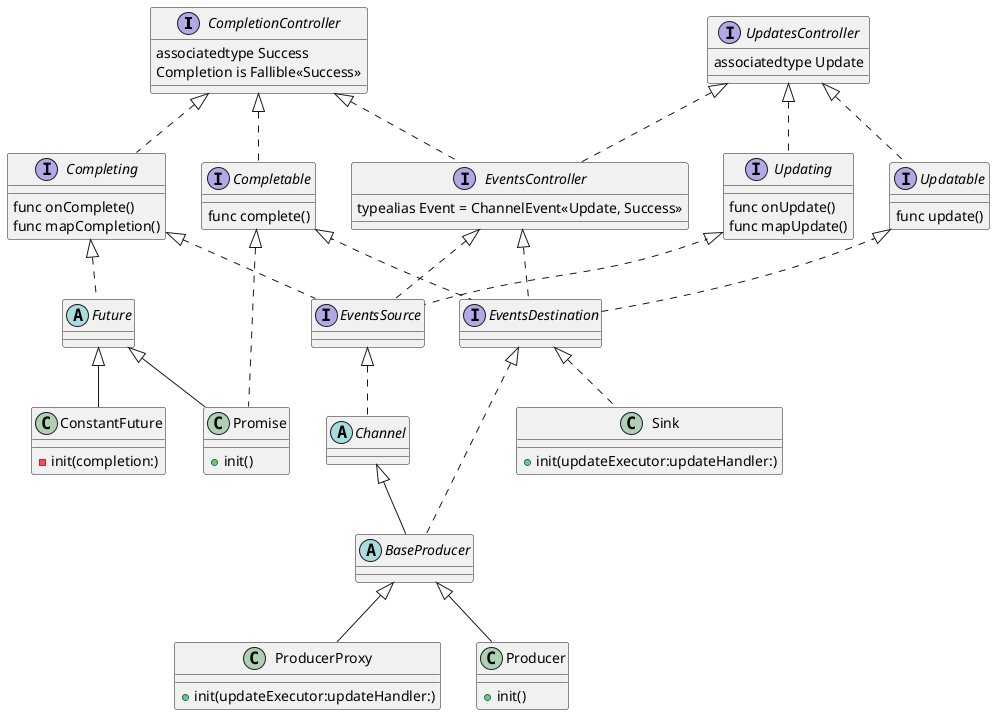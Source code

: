 
@startuml

interface CompletionController {
    associatedtype Success
    Completion is Fallible<<Success>>
}

interface Completing {
    func onComplete()
    func mapCompletion()
}

interface Completable {
    func complete()
}

interface UpdatesController {
    associatedtype Update
}

interface Updating {
    func onUpdate()
    func mapUpdate()
}

interface Updatable {
    func update()
}

interface EventsController {
    typealias Event = ChannelEvent<<Update, Success>>
}

interface EventsSource {
}

interface EventsDestination {
}

abstract class Future
class ConstantFuture {
    - init(completion:)
}
class Promise {
    + init()
}
abstract class Channel
abstract class BaseProducer
class ProducerProxy {
    + init(updateExecutor:updateHandler:)
}
class Producer {
    + init()
}
class Sink {
    + init(updateExecutor:updateHandler:)
}

CompletionController <|.. Completing
CompletionController <|.. Completable

UpdatesController <|.. Updating
UpdatesController <|.. Updatable

CompletionController <|.. EventsController
UpdatesController <|.. EventsController

EventsController <|.. EventsSource
EventsController <|.. EventsDestination

Updating <|.. EventsSource
Completing <|.. EventsSource

Updatable <|.. EventsDestination
Completable <|.. EventsDestination

Completing <|.. Future

Future <|-- Promise
Future <|-- ConstantFuture
Completable <|.. Promise

EventsSource <|.. Channel

Channel <|-- BaseProducer
EventsDestination <|.. BaseProducer

BaseProducer <|-- Producer
BaseProducer <|-- ProducerProxy

EventsDestination <|.. Sink

@enduml
